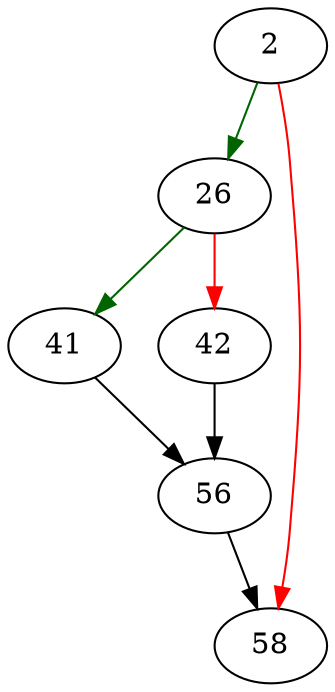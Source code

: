 strict digraph "fetchPayload" {
	// Node definitions.
	2 [entry=true];
	26;
	58;
	41;
	42;
	56;

	// Edge definitions.
	2 -> 26 [
		color=darkgreen
		cond=true
	];
	2 -> 58 [
		color=red
		cond=false
	];
	26 -> 41 [
		color=darkgreen
		cond=true
	];
	26 -> 42 [
		color=red
		cond=false
	];
	41 -> 56;
	42 -> 56;
	56 -> 58;
}